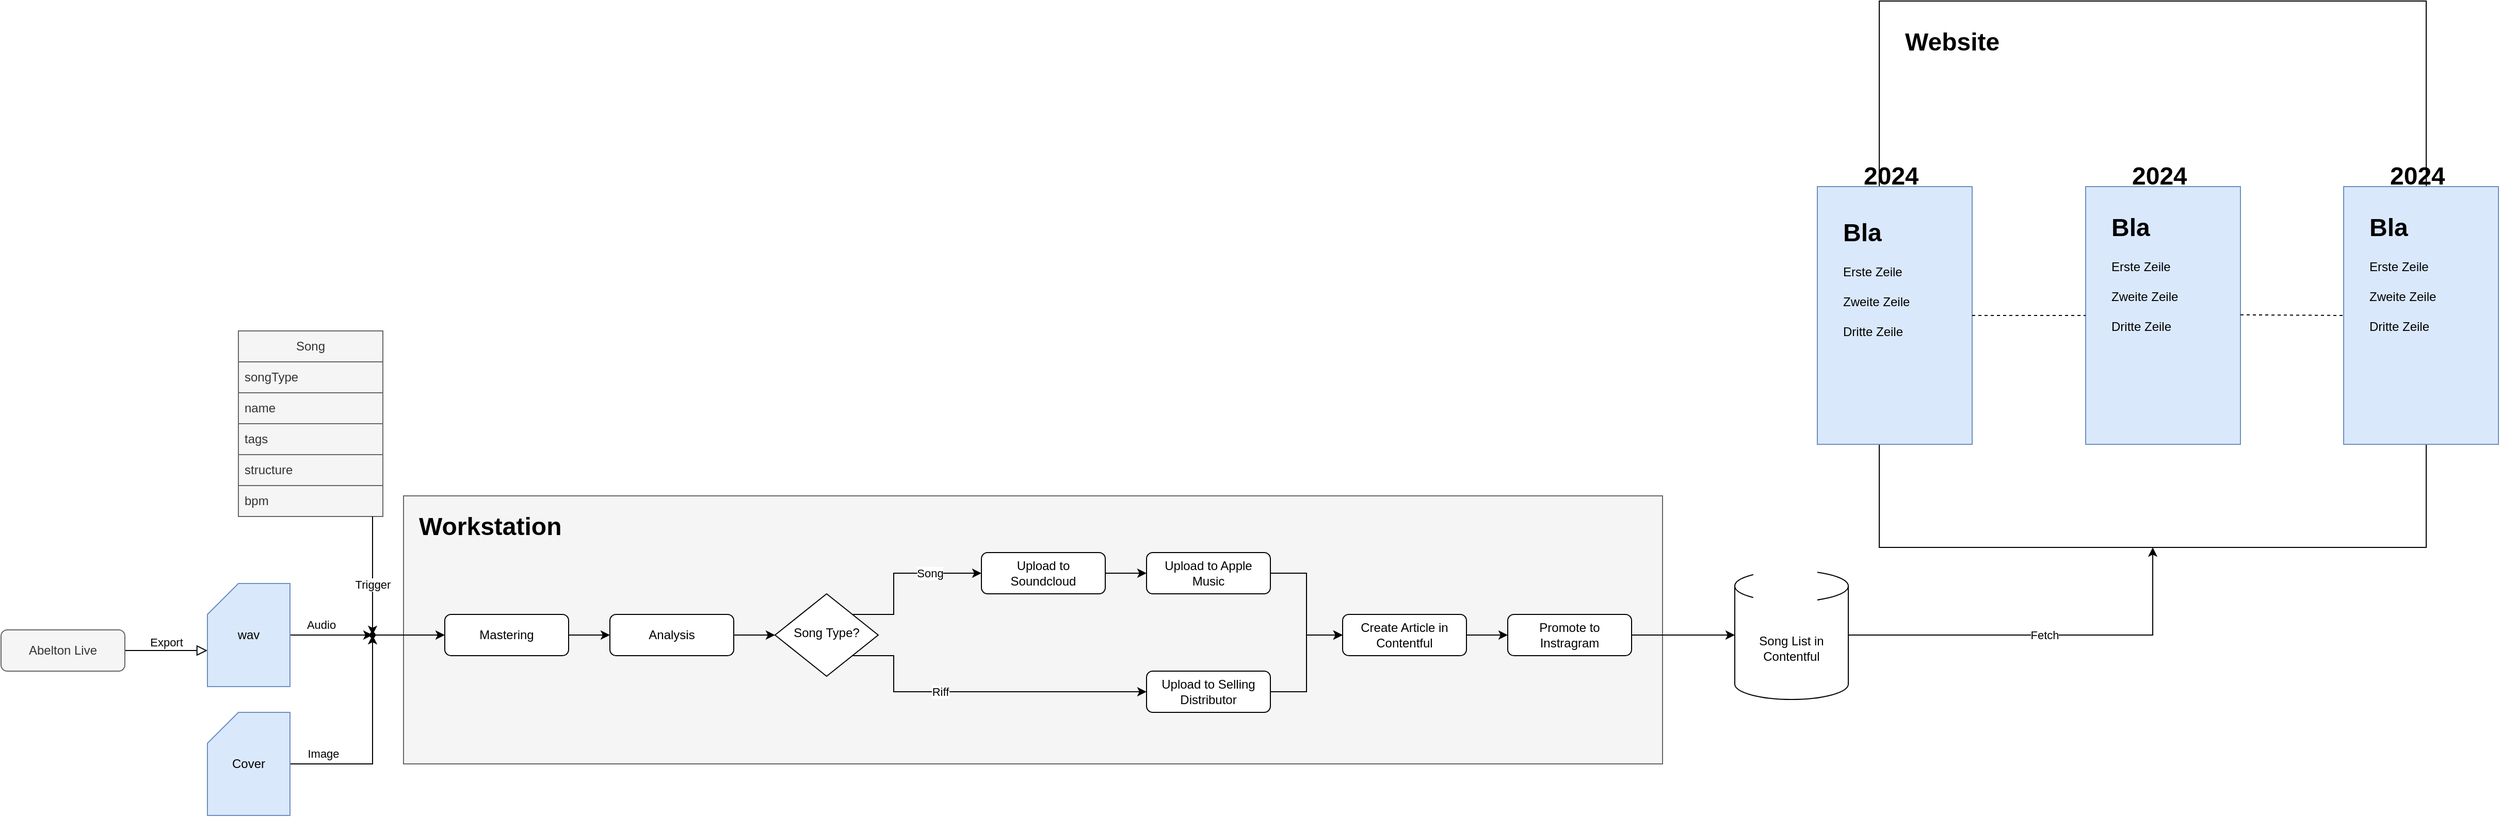 <mxfile version="23.0.2" type="device">
  <diagram id="C5RBs43oDa-KdzZeNtuy" name="Song-Creation-Process">
    <mxGraphModel dx="2655" dy="2039" grid="1" gridSize="10" guides="1" tooltips="1" connect="1" arrows="1" fold="1" page="1" pageScale="1" pageWidth="827" pageHeight="1169" math="0" shadow="0">
      <root>
        <mxCell id="WIyWlLk6GJQsqaUBKTNV-0" />
        <mxCell id="WIyWlLk6GJQsqaUBKTNV-1" parent="WIyWlLk6GJQsqaUBKTNV-0" />
        <mxCell id="CQ69N3TDRFw6adATMWHt-1" value="" style="rounded=0;whiteSpace=wrap;html=1;fillColor=#f5f5f5;fontColor=#333333;strokeColor=#666666;" parent="WIyWlLk6GJQsqaUBKTNV-1" vertex="1">
          <mxGeometry x="-80" y="150" width="1220" height="260" as="geometry" />
        </mxCell>
        <mxCell id="WIyWlLk6GJQsqaUBKTNV-2" value="" style="rounded=0;html=1;jettySize=auto;orthogonalLoop=1;fontSize=11;endArrow=block;endFill=0;endSize=8;strokeWidth=1;shadow=0;labelBackgroundColor=none;edgeStyle=orthogonalEdgeStyle;entryX=0;entryY=0;entryDx=0;entryDy=65;entryPerimeter=0;" parent="WIyWlLk6GJQsqaUBKTNV-1" source="WIyWlLk6GJQsqaUBKTNV-3" target="CQ69N3TDRFw6adATMWHt-0" edge="1">
          <mxGeometry relative="1" as="geometry">
            <mxPoint x="120" y="130" as="targetPoint" />
          </mxGeometry>
        </mxCell>
        <mxCell id="CQ69N3TDRFw6adATMWHt-4" value="Export" style="edgeLabel;html=1;align=center;verticalAlign=middle;resizable=0;points=[];" parent="WIyWlLk6GJQsqaUBKTNV-2" vertex="1" connectable="0">
          <mxGeometry x="0.02" y="-3" relative="1" as="geometry">
            <mxPoint x="-1" y="-11" as="offset" />
          </mxGeometry>
        </mxCell>
        <mxCell id="WIyWlLk6GJQsqaUBKTNV-3" value="Abelton Live" style="rounded=1;whiteSpace=wrap;html=1;fontSize=12;glass=0;strokeWidth=1;shadow=0;fillColor=#f5f5f5;fontColor=#333333;strokeColor=#666666;" parent="WIyWlLk6GJQsqaUBKTNV-1" vertex="1">
          <mxGeometry x="-470" y="280" width="120" height="40" as="geometry" />
        </mxCell>
        <mxCell id="CQ69N3TDRFw6adATMWHt-12" style="edgeStyle=orthogonalEdgeStyle;rounded=0;orthogonalLoop=1;jettySize=auto;html=1;entryX=0;entryY=0.5;entryDx=0;entryDy=0;exitX=1;exitY=0;exitDx=0;exitDy=0;" parent="WIyWlLk6GJQsqaUBKTNV-1" source="WIyWlLk6GJQsqaUBKTNV-6" target="WIyWlLk6GJQsqaUBKTNV-7" edge="1">
          <mxGeometry relative="1" as="geometry">
            <Array as="points">
              <mxPoint x="395" y="225" />
            </Array>
          </mxGeometry>
        </mxCell>
        <mxCell id="CQ69N3TDRFw6adATMWHt-17" value="Song" style="edgeLabel;html=1;align=center;verticalAlign=middle;resizable=0;points=[];" parent="CQ69N3TDRFw6adATMWHt-12" vertex="1" connectable="0">
          <mxGeometry x="0.129" y="-3" relative="1" as="geometry">
            <mxPoint x="22" y="-3" as="offset" />
          </mxGeometry>
        </mxCell>
        <mxCell id="CQ69N3TDRFw6adATMWHt-16" style="edgeStyle=orthogonalEdgeStyle;rounded=0;orthogonalLoop=1;jettySize=auto;html=1;entryX=0;entryY=0.5;entryDx=0;entryDy=0;exitX=1;exitY=1;exitDx=0;exitDy=0;" parent="WIyWlLk6GJQsqaUBKTNV-1" source="WIyWlLk6GJQsqaUBKTNV-6" target="CQ69N3TDRFw6adATMWHt-15" edge="1">
          <mxGeometry relative="1" as="geometry">
            <Array as="points">
              <mxPoint x="395" y="340" />
            </Array>
          </mxGeometry>
        </mxCell>
        <mxCell id="CQ69N3TDRFw6adATMWHt-18" value="Riff" style="edgeLabel;html=1;align=center;verticalAlign=middle;resizable=0;points=[];" parent="CQ69N3TDRFw6adATMWHt-16" vertex="1" connectable="0">
          <mxGeometry x="0.093" y="-1" relative="1" as="geometry">
            <mxPoint x="-55" y="-1" as="offset" />
          </mxGeometry>
        </mxCell>
        <mxCell id="WIyWlLk6GJQsqaUBKTNV-6" value="Song Type?" style="rhombus;whiteSpace=wrap;html=1;shadow=0;fontFamily=Helvetica;fontSize=12;align=center;strokeWidth=1;spacing=6;spacingTop=-4;" parent="WIyWlLk6GJQsqaUBKTNV-1" vertex="1">
          <mxGeometry x="280" y="245" width="100" height="80" as="geometry" />
        </mxCell>
        <mxCell id="CQ69N3TDRFw6adATMWHt-14" style="edgeStyle=orthogonalEdgeStyle;rounded=0;orthogonalLoop=1;jettySize=auto;html=1;" parent="WIyWlLk6GJQsqaUBKTNV-1" source="WIyWlLk6GJQsqaUBKTNV-7" target="CQ69N3TDRFw6adATMWHt-13" edge="1">
          <mxGeometry relative="1" as="geometry" />
        </mxCell>
        <mxCell id="WIyWlLk6GJQsqaUBKTNV-7" value="Upload to Soundcloud" style="rounded=1;whiteSpace=wrap;html=1;fontSize=12;glass=0;strokeWidth=1;shadow=0;" parent="WIyWlLk6GJQsqaUBKTNV-1" vertex="1">
          <mxGeometry x="480" y="205" width="120" height="40" as="geometry" />
        </mxCell>
        <mxCell id="CQ69N3TDRFw6adATMWHt-8" style="edgeStyle=orthogonalEdgeStyle;rounded=0;orthogonalLoop=1;jettySize=auto;html=1;entryX=0;entryY=0.5;entryDx=0;entryDy=0;" parent="WIyWlLk6GJQsqaUBKTNV-1" source="WIyWlLk6GJQsqaUBKTNV-12" target="CQ69N3TDRFw6adATMWHt-6" edge="1">
          <mxGeometry relative="1" as="geometry" />
        </mxCell>
        <mxCell id="WIyWlLk6GJQsqaUBKTNV-12" value="Mastering" style="rounded=1;whiteSpace=wrap;html=1;fontSize=12;glass=0;strokeWidth=1;shadow=0;" parent="WIyWlLk6GJQsqaUBKTNV-1" vertex="1">
          <mxGeometry x="-40" y="265" width="120" height="40" as="geometry" />
        </mxCell>
        <mxCell id="CQ69N3TDRFw6adATMWHt-3" style="edgeStyle=orthogonalEdgeStyle;rounded=0;orthogonalLoop=1;jettySize=auto;html=1;" parent="WIyWlLk6GJQsqaUBKTNV-1" source="CQ69N3TDRFw6adATMWHt-0" target="CQ69N3TDRFw6adATMWHt-28" edge="1">
          <mxGeometry relative="1" as="geometry">
            <mxPoint x="-130" y="330" as="targetPoint" />
          </mxGeometry>
        </mxCell>
        <mxCell id="CQ69N3TDRFw6adATMWHt-59" value="Audio" style="edgeLabel;html=1;align=center;verticalAlign=middle;resizable=0;points=[];" parent="CQ69N3TDRFw6adATMWHt-3" vertex="1" connectable="0">
          <mxGeometry x="-0.352" y="-1" relative="1" as="geometry">
            <mxPoint x="4" y="-11" as="offset" />
          </mxGeometry>
        </mxCell>
        <mxCell id="CQ69N3TDRFw6adATMWHt-0" value="wav" style="shape=card;whiteSpace=wrap;html=1;fillColor=#dae8fc;strokeColor=#6c8ebf;" parent="WIyWlLk6GJQsqaUBKTNV-1" vertex="1">
          <mxGeometry x="-270" y="235" width="80" height="100" as="geometry" />
        </mxCell>
        <mxCell id="CQ69N3TDRFw6adATMWHt-2" value="&lt;h1&gt;Workstation&lt;/h1&gt;" style="text;html=1;strokeColor=none;fillColor=none;spacing=5;spacingTop=-20;whiteSpace=wrap;overflow=hidden;rounded=0;" parent="WIyWlLk6GJQsqaUBKTNV-1" vertex="1">
          <mxGeometry x="-70" y="160" width="190" height="40" as="geometry" />
        </mxCell>
        <mxCell id="CQ69N3TDRFw6adATMWHt-11" style="edgeStyle=orthogonalEdgeStyle;rounded=0;orthogonalLoop=1;jettySize=auto;html=1;entryX=0;entryY=0.5;entryDx=0;entryDy=0;" parent="WIyWlLk6GJQsqaUBKTNV-1" source="CQ69N3TDRFw6adATMWHt-6" target="WIyWlLk6GJQsqaUBKTNV-6" edge="1">
          <mxGeometry relative="1" as="geometry" />
        </mxCell>
        <mxCell id="CQ69N3TDRFw6adATMWHt-6" value="Analysis" style="rounded=1;whiteSpace=wrap;html=1;fontSize=12;glass=0;strokeWidth=1;shadow=0;" parent="WIyWlLk6GJQsqaUBKTNV-1" vertex="1">
          <mxGeometry x="120" y="265" width="120" height="40" as="geometry" />
        </mxCell>
        <mxCell id="CQ69N3TDRFw6adATMWHt-22" style="edgeStyle=orthogonalEdgeStyle;rounded=0;orthogonalLoop=1;jettySize=auto;html=1;entryX=0;entryY=0.5;entryDx=0;entryDy=0;" parent="WIyWlLk6GJQsqaUBKTNV-1" source="CQ69N3TDRFw6adATMWHt-13" target="CQ69N3TDRFw6adATMWHt-19" edge="1">
          <mxGeometry relative="1" as="geometry" />
        </mxCell>
        <mxCell id="CQ69N3TDRFw6adATMWHt-13" value="Upload to Apple Music" style="rounded=1;whiteSpace=wrap;html=1;fontSize=12;glass=0;strokeWidth=1;shadow=0;" parent="WIyWlLk6GJQsqaUBKTNV-1" vertex="1">
          <mxGeometry x="640" y="205" width="120" height="40" as="geometry" />
        </mxCell>
        <mxCell id="CQ69N3TDRFw6adATMWHt-21" style="edgeStyle=orthogonalEdgeStyle;rounded=0;orthogonalLoop=1;jettySize=auto;html=1;entryX=0;entryY=0.5;entryDx=0;entryDy=0;" parent="WIyWlLk6GJQsqaUBKTNV-1" source="CQ69N3TDRFw6adATMWHt-15" target="CQ69N3TDRFw6adATMWHt-19" edge="1">
          <mxGeometry relative="1" as="geometry" />
        </mxCell>
        <mxCell id="CQ69N3TDRFw6adATMWHt-15" value="Upload to Selling Distributor" style="rounded=1;whiteSpace=wrap;html=1;fontSize=12;glass=0;strokeWidth=1;shadow=0;" parent="WIyWlLk6GJQsqaUBKTNV-1" vertex="1">
          <mxGeometry x="640" y="320" width="120" height="40" as="geometry" />
        </mxCell>
        <mxCell id="CQ69N3TDRFw6adATMWHt-62" style="edgeStyle=orthogonalEdgeStyle;rounded=0;orthogonalLoop=1;jettySize=auto;html=1;entryX=0;entryY=0.5;entryDx=0;entryDy=0;" parent="WIyWlLk6GJQsqaUBKTNV-1" source="CQ69N3TDRFw6adATMWHt-19" target="CQ69N3TDRFw6adATMWHt-61" edge="1">
          <mxGeometry relative="1" as="geometry" />
        </mxCell>
        <mxCell id="CQ69N3TDRFw6adATMWHt-19" value="Create Article in Contentful" style="rounded=1;whiteSpace=wrap;html=1;fontSize=12;glass=0;strokeWidth=1;shadow=0;" parent="WIyWlLk6GJQsqaUBKTNV-1" vertex="1">
          <mxGeometry x="830" y="265" width="120" height="40" as="geometry" />
        </mxCell>
        <mxCell id="CQ69N3TDRFw6adATMWHt-23" value="Song" style="swimlane;fontStyle=0;childLayout=stackLayout;horizontal=1;startSize=30;horizontalStack=0;resizeParent=1;resizeParentMax=0;resizeLast=0;collapsible=1;marginBottom=0;whiteSpace=wrap;html=1;fillColor=#f5f5f5;fontColor=#333333;strokeColor=#666666;" parent="WIyWlLk6GJQsqaUBKTNV-1" vertex="1">
          <mxGeometry x="-240" y="-10" width="140" height="180" as="geometry">
            <mxRectangle x="-240" y="70" width="70" height="30" as="alternateBounds" />
          </mxGeometry>
        </mxCell>
        <mxCell id="CQ69N3TDRFw6adATMWHt-24" value="songType" style="text;strokeColor=#666666;fillColor=#f5f5f5;align=left;verticalAlign=middle;spacingLeft=4;spacingRight=4;overflow=hidden;points=[[0,0.5],[1,0.5]];portConstraint=eastwest;rotatable=0;whiteSpace=wrap;html=1;fontColor=#333333;" parent="CQ69N3TDRFw6adATMWHt-23" vertex="1">
          <mxGeometry y="30" width="140" height="30" as="geometry" />
        </mxCell>
        <mxCell id="CQ69N3TDRFw6adATMWHt-25" value="name" style="text;strokeColor=#666666;fillColor=#f5f5f5;align=left;verticalAlign=middle;spacingLeft=4;spacingRight=4;overflow=hidden;points=[[0,0.5],[1,0.5]];portConstraint=eastwest;rotatable=0;whiteSpace=wrap;html=1;fontColor=#333333;" parent="CQ69N3TDRFw6adATMWHt-23" vertex="1">
          <mxGeometry y="60" width="140" height="30" as="geometry" />
        </mxCell>
        <mxCell id="CQ69N3TDRFw6adATMWHt-32" value="tags" style="text;strokeColor=#666666;fillColor=#f5f5f5;align=left;verticalAlign=middle;spacingLeft=4;spacingRight=4;overflow=hidden;points=[[0,0.5],[1,0.5]];portConstraint=eastwest;rotatable=0;whiteSpace=wrap;html=1;fontColor=#333333;" parent="CQ69N3TDRFw6adATMWHt-23" vertex="1">
          <mxGeometry y="90" width="140" height="30" as="geometry" />
        </mxCell>
        <mxCell id="CQ69N3TDRFw6adATMWHt-33" value="structure" style="text;strokeColor=#666666;fillColor=#f5f5f5;align=left;verticalAlign=middle;spacingLeft=4;spacingRight=4;overflow=hidden;points=[[0,0.5],[1,0.5]];portConstraint=eastwest;rotatable=0;whiteSpace=wrap;html=1;fontColor=#333333;" parent="CQ69N3TDRFw6adATMWHt-23" vertex="1">
          <mxGeometry y="120" width="140" height="30" as="geometry" />
        </mxCell>
        <mxCell id="CQ69N3TDRFw6adATMWHt-34" value="bpm" style="text;strokeColor=#666666;fillColor=#f5f5f5;align=left;verticalAlign=middle;spacingLeft=4;spacingRight=4;overflow=hidden;points=[[0,0.5],[1,0.5]];portConstraint=eastwest;rotatable=0;whiteSpace=wrap;html=1;fontColor=#333333;" parent="CQ69N3TDRFw6adATMWHt-23" vertex="1">
          <mxGeometry y="150" width="140" height="30" as="geometry" />
        </mxCell>
        <mxCell id="CQ69N3TDRFw6adATMWHt-29" value="" style="edgeStyle=orthogonalEdgeStyle;rounded=0;orthogonalLoop=1;jettySize=auto;html=1;" parent="WIyWlLk6GJQsqaUBKTNV-1" source="CQ69N3TDRFw6adATMWHt-23" target="CQ69N3TDRFw6adATMWHt-28" edge="1">
          <mxGeometry relative="1" as="geometry">
            <mxPoint x="-120" y="290" as="targetPoint" />
            <mxPoint x="-120" y="160" as="sourcePoint" />
            <Array as="points">
              <mxPoint x="-110" y="190" />
              <mxPoint x="-110" y="190" />
            </Array>
          </mxGeometry>
        </mxCell>
        <mxCell id="CQ69N3TDRFw6adATMWHt-31" value="Trigger" style="edgeLabel;html=1;align=center;verticalAlign=middle;resizable=0;points=[];" parent="CQ69N3TDRFw6adATMWHt-29" vertex="1" connectable="0">
          <mxGeometry x="0.143" relative="1" as="geometry">
            <mxPoint as="offset" />
          </mxGeometry>
        </mxCell>
        <mxCell id="CQ69N3TDRFw6adATMWHt-36" style="edgeStyle=orthogonalEdgeStyle;rounded=0;orthogonalLoop=1;jettySize=auto;html=1;entryX=0;entryY=0.5;entryDx=0;entryDy=0;" parent="WIyWlLk6GJQsqaUBKTNV-1" source="CQ69N3TDRFw6adATMWHt-28" target="WIyWlLk6GJQsqaUBKTNV-12" edge="1">
          <mxGeometry relative="1" as="geometry" />
        </mxCell>
        <mxCell id="CQ69N3TDRFw6adATMWHt-28" value="" style="shape=waypoint;sketch=0;fillStyle=solid;size=6;pointerEvents=1;points=[];fillColor=none;resizable=0;rotatable=0;perimeter=centerPerimeter;snapToPoint=1;" parent="WIyWlLk6GJQsqaUBKTNV-1" vertex="1">
          <mxGeometry x="-120" y="275" width="20" height="20" as="geometry" />
        </mxCell>
        <mxCell id="CQ69N3TDRFw6adATMWHt-37" value="" style="whiteSpace=wrap;html=1;aspect=fixed;" parent="WIyWlLk6GJQsqaUBKTNV-1" vertex="1">
          <mxGeometry x="1350" y="-330" width="530" height="530" as="geometry" />
        </mxCell>
        <mxCell id="CQ69N3TDRFw6adATMWHt-38" value="&lt;h1&gt;Website&lt;/h1&gt;" style="text;html=1;strokeColor=none;fillColor=none;spacing=5;spacingTop=-20;whiteSpace=wrap;overflow=hidden;rounded=0;" parent="WIyWlLk6GJQsqaUBKTNV-1" vertex="1">
          <mxGeometry x="1370" y="-310" width="190" height="40" as="geometry" />
        </mxCell>
        <mxCell id="CQ69N3TDRFw6adATMWHt-40" value="" style="rounded=0;whiteSpace=wrap;html=1;fillColor=#dae8fc;strokeColor=#6c8ebf;" parent="WIyWlLk6GJQsqaUBKTNV-1" vertex="1">
          <mxGeometry x="1290" y="-150" width="150" height="250" as="geometry" />
        </mxCell>
        <mxCell id="CQ69N3TDRFw6adATMWHt-43" value="" style="rounded=0;whiteSpace=wrap;html=1;fillColor=#dae8fc;strokeColor=#6c8ebf;" parent="WIyWlLk6GJQsqaUBKTNV-1" vertex="1">
          <mxGeometry x="1550" y="-150" width="150" height="250" as="geometry" />
        </mxCell>
        <mxCell id="CQ69N3TDRFw6adATMWHt-44" value="" style="rounded=0;whiteSpace=wrap;html=1;fillColor=#dae8fc;strokeColor=#6c8ebf;" parent="WIyWlLk6GJQsqaUBKTNV-1" vertex="1">
          <mxGeometry x="1800" y="-150" width="150" height="250" as="geometry" />
        </mxCell>
        <mxCell id="CQ69N3TDRFw6adATMWHt-45" value="&lt;h1&gt;2024&lt;/h1&gt;" style="text;html=1;strokeColor=none;fillColor=none;spacing=5;spacingTop=-20;whiteSpace=wrap;overflow=hidden;rounded=0;" parent="WIyWlLk6GJQsqaUBKTNV-1" vertex="1">
          <mxGeometry x="1590" y="-180" width="70" height="45" as="geometry" />
        </mxCell>
        <mxCell id="CQ69N3TDRFw6adATMWHt-47" value="&lt;h1&gt;Bla&lt;/h1&gt;&lt;div&gt;Erste Zeile&lt;/div&gt;&lt;div&gt;&lt;br&gt;&lt;/div&gt;&lt;div&gt;Zweite Zeile&lt;/div&gt;&lt;div&gt;&lt;br&gt;&lt;/div&gt;&lt;div&gt;Dritte Zeile&lt;/div&gt;" style="text;html=1;strokeColor=none;fillColor=none;spacing=5;spacingTop=-20;whiteSpace=wrap;overflow=hidden;rounded=0;" parent="WIyWlLk6GJQsqaUBKTNV-1" vertex="1">
          <mxGeometry x="1570" y="-130" width="110" height="120" as="geometry" />
        </mxCell>
        <mxCell id="CQ69N3TDRFw6adATMWHt-48" value="&lt;h1&gt;Bla&lt;/h1&gt;&lt;div&gt;Erste Zeile&lt;/div&gt;&lt;div&gt;&lt;br&gt;&lt;/div&gt;&lt;div&gt;Zweite Zeile&lt;/div&gt;&lt;div&gt;&lt;br&gt;&lt;/div&gt;&lt;div&gt;Dritte Zeile&lt;/div&gt;" style="text;html=1;strokeColor=none;fillColor=none;spacing=5;spacingTop=-20;whiteSpace=wrap;overflow=hidden;rounded=0;" parent="WIyWlLk6GJQsqaUBKTNV-1" vertex="1">
          <mxGeometry x="1820" y="-130" width="110" height="120" as="geometry" />
        </mxCell>
        <mxCell id="CQ69N3TDRFw6adATMWHt-49" value="&lt;h1&gt;Bla&lt;/h1&gt;&lt;div&gt;Erste Zeile&lt;/div&gt;&lt;div&gt;&lt;br&gt;&lt;/div&gt;&lt;div&gt;Zweite Zeile&lt;/div&gt;&lt;div&gt;&lt;br&gt;&lt;/div&gt;&lt;div&gt;Dritte Zeile&lt;/div&gt;" style="text;html=1;strokeColor=none;fillColor=none;spacing=5;spacingTop=-20;whiteSpace=wrap;overflow=hidden;rounded=0;" parent="WIyWlLk6GJQsqaUBKTNV-1" vertex="1">
          <mxGeometry x="1310" y="-125" width="110" height="120" as="geometry" />
        </mxCell>
        <mxCell id="CQ69N3TDRFw6adATMWHt-50" value="&lt;h1&gt;2024&lt;/h1&gt;" style="text;html=1;strokeColor=none;fillColor=none;spacing=5;spacingTop=-20;whiteSpace=wrap;overflow=hidden;rounded=0;" parent="WIyWlLk6GJQsqaUBKTNV-1" vertex="1">
          <mxGeometry x="1330" y="-180" width="70" height="45" as="geometry" />
        </mxCell>
        <mxCell id="CQ69N3TDRFw6adATMWHt-51" value="&lt;h1&gt;2024&lt;/h1&gt;" style="text;html=1;strokeColor=none;fillColor=none;spacing=5;spacingTop=-20;whiteSpace=wrap;overflow=hidden;rounded=0;" parent="WIyWlLk6GJQsqaUBKTNV-1" vertex="1">
          <mxGeometry x="1840" y="-180" width="70" height="45" as="geometry" />
        </mxCell>
        <mxCell id="CQ69N3TDRFw6adATMWHt-52" value="" style="endArrow=none;dashed=1;html=1;rounded=0;entryX=0;entryY=0.5;entryDx=0;entryDy=0;exitX=1;exitY=0.5;exitDx=0;exitDy=0;" parent="WIyWlLk6GJQsqaUBKTNV-1" source="CQ69N3TDRFw6adATMWHt-40" target="CQ69N3TDRFw6adATMWHt-43" edge="1">
          <mxGeometry width="50" height="50" relative="1" as="geometry">
            <mxPoint x="1460" y="10" as="sourcePoint" />
            <mxPoint x="1510" y="-40" as="targetPoint" />
          </mxGeometry>
        </mxCell>
        <mxCell id="CQ69N3TDRFw6adATMWHt-53" value="" style="endArrow=none;dashed=1;html=1;rounded=0;exitX=1;exitY=0.5;exitDx=0;exitDy=0;entryX=0;entryY=0.5;entryDx=0;entryDy=0;" parent="WIyWlLk6GJQsqaUBKTNV-1" target="CQ69N3TDRFw6adATMWHt-44" edge="1">
          <mxGeometry width="50" height="50" relative="1" as="geometry">
            <mxPoint x="1700" y="-25.62" as="sourcePoint" />
            <mxPoint x="1810" y="-25.62" as="targetPoint" />
          </mxGeometry>
        </mxCell>
        <mxCell id="CQ69N3TDRFw6adATMWHt-56" value="Fetch" style="edgeStyle=orthogonalEdgeStyle;rounded=0;orthogonalLoop=1;jettySize=auto;html=1;entryX=0.5;entryY=1;entryDx=0;entryDy=0;" parent="WIyWlLk6GJQsqaUBKTNV-1" source="CQ69N3TDRFw6adATMWHt-54" target="CQ69N3TDRFw6adATMWHt-37" edge="1">
          <mxGeometry relative="1" as="geometry" />
        </mxCell>
        <mxCell id="CQ69N3TDRFw6adATMWHt-54" value="Song List in Contentful" style="shape=cylinder3;whiteSpace=wrap;html=1;boundedLbl=1;backgroundOutline=1;size=15;" parent="WIyWlLk6GJQsqaUBKTNV-1" vertex="1">
          <mxGeometry x="1210" y="222.5" width="110" height="125" as="geometry" />
        </mxCell>
        <mxCell id="CQ69N3TDRFw6adATMWHt-58" style="edgeStyle=orthogonalEdgeStyle;rounded=0;orthogonalLoop=1;jettySize=auto;html=1;" parent="WIyWlLk6GJQsqaUBKTNV-1" source="CQ69N3TDRFw6adATMWHt-57" target="CQ69N3TDRFw6adATMWHt-28" edge="1">
          <mxGeometry relative="1" as="geometry" />
        </mxCell>
        <mxCell id="CQ69N3TDRFw6adATMWHt-60" value="Image" style="edgeLabel;html=1;align=center;verticalAlign=middle;resizable=0;points=[];" parent="CQ69N3TDRFw6adATMWHt-58" vertex="1" connectable="0">
          <mxGeometry x="-0.687" y="2" relative="1" as="geometry">
            <mxPoint y="-8" as="offset" />
          </mxGeometry>
        </mxCell>
        <mxCell id="CQ69N3TDRFw6adATMWHt-57" value="Cover" style="shape=card;whiteSpace=wrap;html=1;fillColor=#dae8fc;strokeColor=#6c8ebf;" parent="WIyWlLk6GJQsqaUBKTNV-1" vertex="1">
          <mxGeometry x="-270" y="360" width="80" height="100" as="geometry" />
        </mxCell>
        <mxCell id="CQ69N3TDRFw6adATMWHt-61" value="Promote to Instragram" style="rounded=1;whiteSpace=wrap;html=1;fontSize=12;glass=0;strokeWidth=1;shadow=0;" parent="WIyWlLk6GJQsqaUBKTNV-1" vertex="1">
          <mxGeometry x="990" y="265" width="120" height="40" as="geometry" />
        </mxCell>
        <mxCell id="CQ69N3TDRFw6adATMWHt-63" style="edgeStyle=orthogonalEdgeStyle;rounded=0;orthogonalLoop=1;jettySize=auto;html=1;entryX=0;entryY=0.5;entryDx=0;entryDy=0;entryPerimeter=0;" parent="WIyWlLk6GJQsqaUBKTNV-1" source="CQ69N3TDRFw6adATMWHt-61" target="CQ69N3TDRFw6adATMWHt-54" edge="1">
          <mxGeometry relative="1" as="geometry" />
        </mxCell>
        <mxCell id="CQ69N3TDRFw6adATMWHt-64" value="" style="shape=image;verticalLabelPosition=bottom;labelBackgroundColor=default;verticalAlign=top;aspect=fixed;imageAspect=0;image=https://seeklogo.com/images/C/contentful-logo-C395C545BF-seeklogo.com.png;imageBackground=default;imageBorder=none;perimeterSpacing=0;" parent="WIyWlLk6GJQsqaUBKTNV-1" vertex="1">
          <mxGeometry x="1227.93" y="205" width="62.07" height="70" as="geometry" />
        </mxCell>
      </root>
    </mxGraphModel>
  </diagram>
</mxfile>
